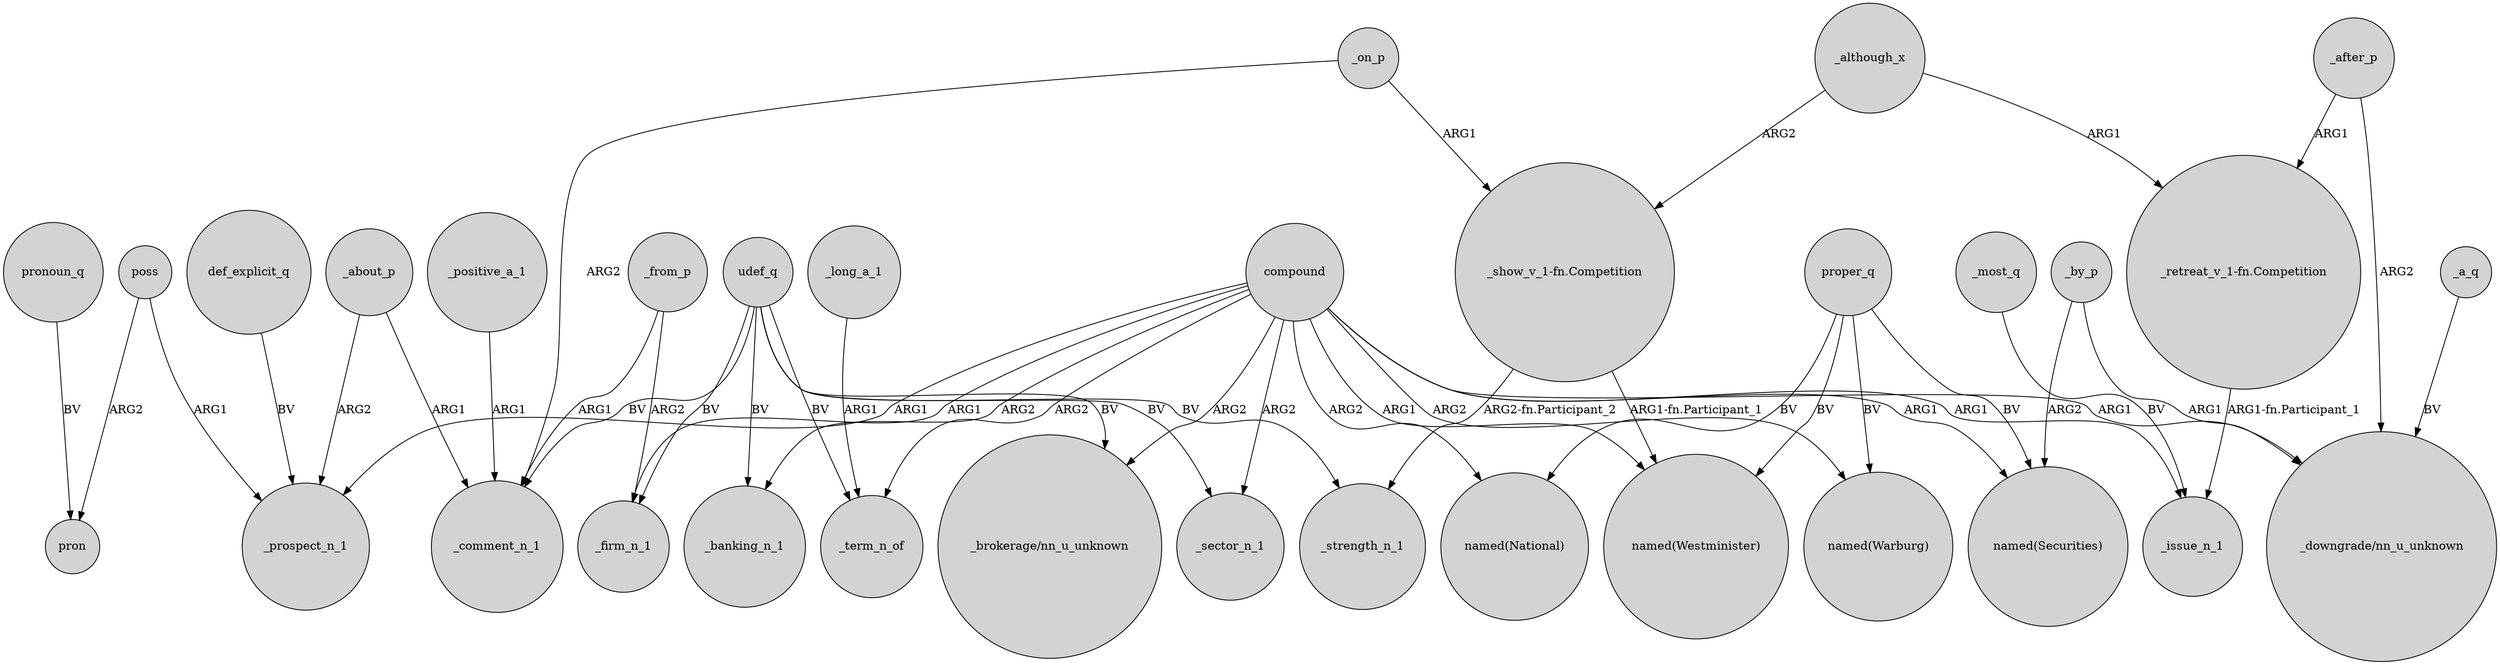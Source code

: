 digraph {
	node [shape=circle style=filled]
	poss -> _prospect_n_1 [label=ARG1]
	udef_q -> _term_n_of [label=BV]
	_after_p -> "_retreat_v_1-fn.Competition" [label=ARG1]
	_about_p -> _prospect_n_1 [label=ARG2]
	proper_q -> "named(Securities)" [label=BV]
	proper_q -> "named(Westminister)" [label=BV]
	_positive_a_1 -> _comment_n_1 [label=ARG1]
	compound -> _term_n_of [label=ARG2]
	compound -> "_downgrade/nn_u_unknown" [label=ARG1]
	_although_x -> "_retreat_v_1-fn.Competition" [label=ARG1]
	_on_p -> _comment_n_1 [label=ARG2]
	_most_q -> _issue_n_1 [label=BV]
	compound -> _prospect_n_1 [label=ARG1]
	_long_a_1 -> _term_n_of [label=ARG1]
	_from_p -> _comment_n_1 [label=ARG1]
	compound -> "named(National)" [label=ARG2]
	compound -> "_brokerage/nn_u_unknown" [label=ARG2]
	udef_q -> _sector_n_1 [label=BV]
	udef_q -> _firm_n_1 [label=BV]
	udef_q -> "_brokerage/nn_u_unknown" [label=BV]
	pronoun_q -> pron [label=BV]
	poss -> pron [label=ARG2]
	_a_q -> "_downgrade/nn_u_unknown" [label=BV]
	_by_p -> "named(Securities)" [label=ARG2]
	compound -> "named(Westminister)" [label=ARG1]
	_on_p -> "_show_v_1-fn.Competition" [label=ARG1]
	udef_q -> _banking_n_1 [label=BV]
	compound -> _banking_n_1 [label=ARG2]
	compound -> "named(Warburg)" [label=ARG2]
	_from_p -> _firm_n_1 [label=ARG2]
	_by_p -> "_downgrade/nn_u_unknown" [label=ARG1]
	udef_q -> _strength_n_1 [label=BV]
	compound -> _firm_n_1 [label=ARG1]
	"_show_v_1-fn.Competition" -> _strength_n_1 [label="ARG2-fn.Participant_2"]
	_although_x -> "_show_v_1-fn.Competition" [label=ARG2]
	def_explicit_q -> _prospect_n_1 [label=BV]
	udef_q -> _comment_n_1 [label=BV]
	_after_p -> "_downgrade/nn_u_unknown" [label=ARG2]
	proper_q -> "named(National)" [label=BV]
	"_retreat_v_1-fn.Competition" -> _issue_n_1 [label="ARG1-fn.Participant_1"]
	_about_p -> _comment_n_1 [label=ARG1]
	"_show_v_1-fn.Competition" -> "named(Westminister)" [label="ARG1-fn.Participant_1"]
	compound -> _sector_n_1 [label=ARG2]
	compound -> _issue_n_1 [label=ARG1]
	proper_q -> "named(Warburg)" [label=BV]
	compound -> "named(Securities)" [label=ARG1]
}
